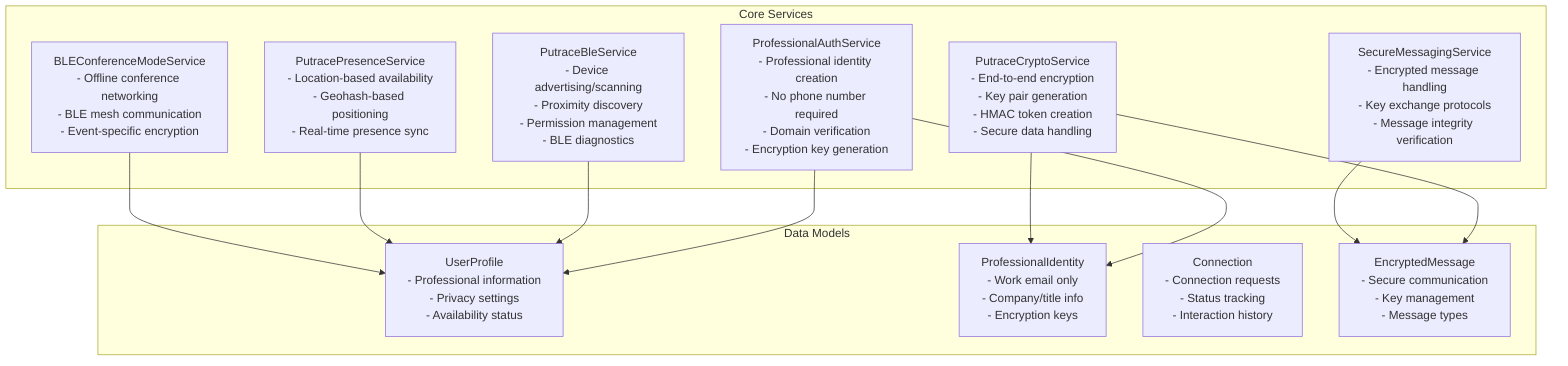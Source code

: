graph TB
    subgraph "Core Services"
        A[ProfessionalAuthService<br/>- Professional identity creation<br/>- No phone number required<br/>- Domain verification<br/>- Encryption key generation]
        
        B[PutraceBleService<br/>- Device advertising/scanning<br/>- Proximity discovery<br/>- Permission management<br/>- BLE diagnostics]
        
        C[PutracePresenceService<br/>- Location-based availability<br/>- Geohash-based positioning<br/>- Real-time presence sync]
        
        D[PutraceCryptoService<br/>- End-to-end encryption<br/>- Key pair generation<br/>- HMAC token creation<br/>- Secure data handling]
        
        E[SecureMessagingService<br/>- Encrypted message handling<br/>- Key exchange protocols<br/>- Message integrity verification]
        
        F[BLEConferenceModeService<br/>- Offline conference networking<br/>- BLE mesh communication<br/>- Event-specific encryption]
    end
    
    subgraph "Data Models"
        G[UserProfile<br/>- Professional information<br/>- Privacy settings<br/>- Availability status]
        
        H[ProfessionalIdentity<br/>- Work email only<br/>- Company/title info<br/>- Encryption keys]
        
        I[Connection<br/>- Connection requests<br/>- Status tracking<br/>- Interaction history]
        
        J[EncryptedMessage<br/>- Secure communication<br/>- Key management<br/>- Message types]
    end
    
    A --> G
    A --> H
    B --> G
    C --> G
    D --> H
    D --> J
    E --> J
    F --> G